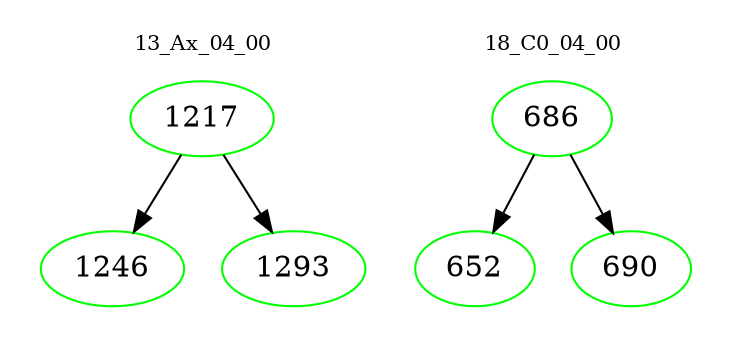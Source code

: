 digraph{
subgraph cluster_0 {
color = white
label = "13_Ax_04_00";
fontsize=10;
T0_1217 [label="1217", color="green"]
T0_1217 -> T0_1246 [color="black"]
T0_1246 [label="1246", color="green"]
T0_1217 -> T0_1293 [color="black"]
T0_1293 [label="1293", color="green"]
}
subgraph cluster_1 {
color = white
label = "18_C0_04_00";
fontsize=10;
T1_686 [label="686", color="green"]
T1_686 -> T1_652 [color="black"]
T1_652 [label="652", color="green"]
T1_686 -> T1_690 [color="black"]
T1_690 [label="690", color="green"]
}
}
